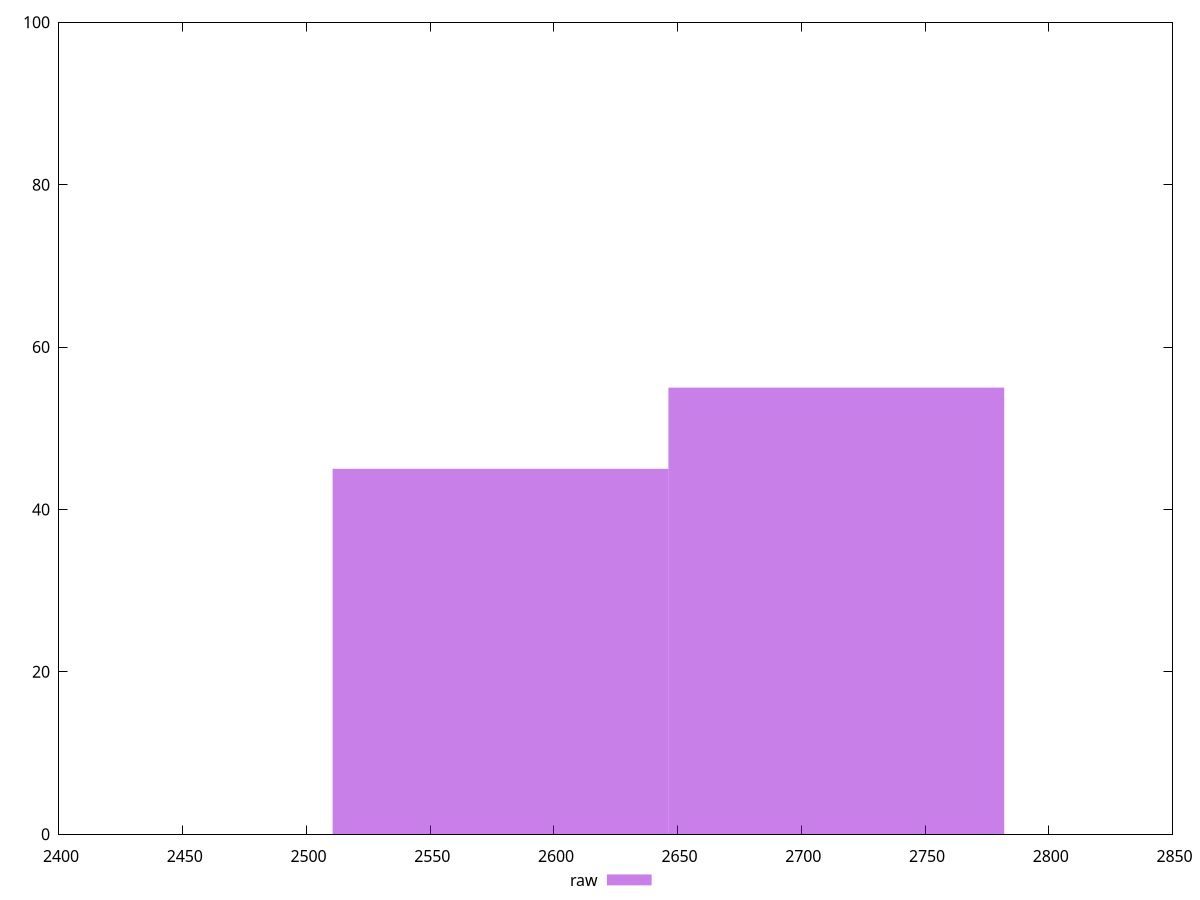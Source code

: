 reset
set terminal svg size 640, 490 enhanced background rgb 'white'
set output "reprap/speed-index/samples/pages+cached+noexternal/raw/histogram.svg"

$raw <<EOF
2578.427537849577 45
2714.134250367976 55
EOF

set key outside below
set boxwidth 135.7067125183988
set yrange [0:100]
set style fill transparent solid 0.5 noborder

plot \
  $raw title "raw" with boxes, \


reset